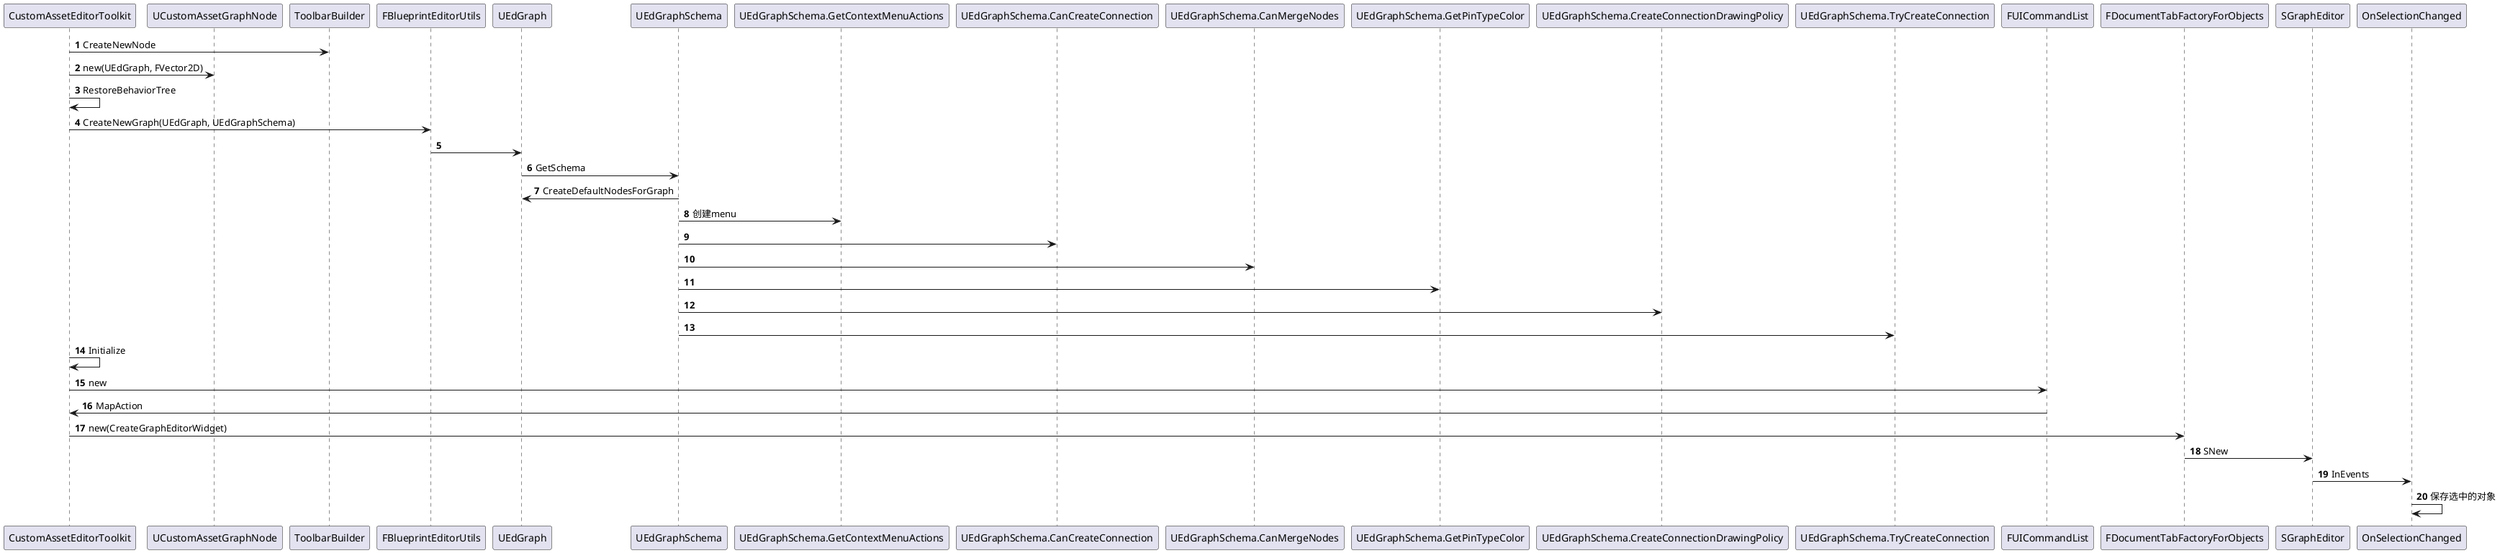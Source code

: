 @startuml
'https://plantuml.com/sequence-diagram

autonumber

participant CustomAssetEditorToolkit as Toolkit
participant UCustomAssetGraphNode as GraphNode

 
Toolkit -> ToolbarBuilder: CreateNewNode
Toolkit -> GraphNode: new(UEdGraph, FVector2D)
Toolkit -> Toolkit: RestoreBehaviorTree
Toolkit -> FBlueprintEditorUtils: CreateNewGraph(UEdGraph, UEdGraphSchema)
FBlueprintEditorUtils -> UEdGraph
UEdGraph -> UEdGraphSchema: GetSchema
UEdGraphSchema -> UEdGraph: CreateDefaultNodesForGraph

UEdGraphSchema -> UEdGraphSchema.GetContextMenuActions: 创建menu
UEdGraphSchema -> UEdGraphSchema.CanCreateConnection
UEdGraphSchema -> UEdGraphSchema.CanMergeNodes
UEdGraphSchema -> UEdGraphSchema.GetPinTypeColor
UEdGraphSchema -> UEdGraphSchema.CreateConnectionDrawingPolicy
UEdGraphSchema -> UEdGraphSchema.TryCreateConnection

Toolkit -> Toolkit: Initialize
Toolkit -> FUICommandList: new
FUICommandList -> Toolkit: MapAction

Toolkit -> FDocumentTabFactoryForObjects: new(CreateGraphEditorWidget)
FDocumentTabFactoryForObjects -> SGraphEditor: SNew
SGraphEditor -> OnSelectionChanged: InEvents
OnSelectionChanged -> OnSelectionChanged: 保存选中的对象

@enduml